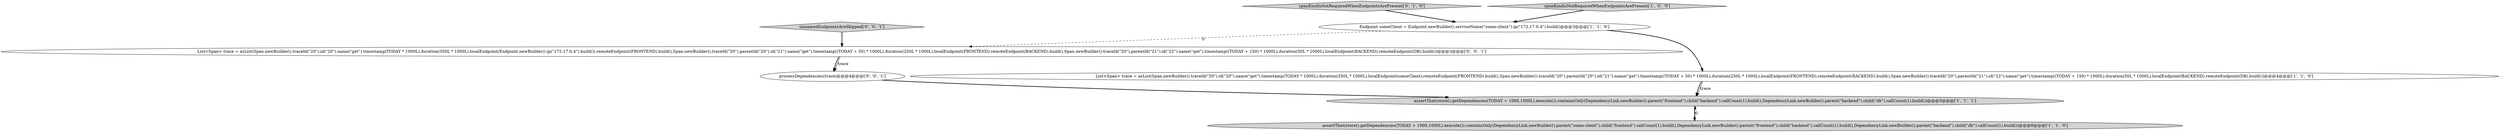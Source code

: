 digraph {
7 [style = filled, label = "processDependencies(trace)@@@4@@@['0', '0', '1']", fillcolor = white, shape = ellipse image = "AAA0AAABBB3BBB"];
6 [style = filled, label = "List<Span> trace = asList(Span.newBuilder().traceId(\"20\").id(\"20\").name(\"get\").timestamp(TODAY * 1000L).duration(350L * 1000L).localEndpoint(Endpoint.newBuilder().ip(\"172.17.0.4\").build()).remoteEndpoint(FRONTEND).build(),Span.newBuilder().traceId(\"20\").parentId(\"20\").id(\"21\").name(\"get\").timestamp((TODAY + 50) * 1000L).duration(250L * 1000L).localEndpoint(FRONTEND).remoteEndpoint(BACKEND).build(),Span.newBuilder().traceId(\"20\").parentId(\"21\").id(\"22\").name(\"get\").timestamp((TODAY + 150) * 1000L).duration(50L * 1000L).localEndpoint(BACKEND).remoteEndpoint(DB).build())@@@3@@@['0', '0', '1']", fillcolor = white, shape = ellipse image = "AAA0AAABBB3BBB"];
1 [style = filled, label = "assertThat(store().getDependencies(TODAY + 1000,1000L).execute()).containsOnly(DependencyLink.newBuilder().parent(\"frontend\").child(\"backend\").callCount(1).build(),DependencyLink.newBuilder().parent(\"backend\").child(\"db\").callCount(1).build())@@@5@@@['1', '1', '1']", fillcolor = lightgray, shape = ellipse image = "AAA0AAABBB1BBB"];
5 [style = filled, label = "spanKindIsNotRequiredWhenEndpointsArePresent['0', '1', '0']", fillcolor = lightgray, shape = diamond image = "AAA0AAABBB2BBB"];
3 [style = filled, label = "spanKindIsNotRequiredWhenEndpointsArePresent['1', '0', '0']", fillcolor = lightgray, shape = diamond image = "AAA0AAABBB1BBB"];
4 [style = filled, label = "List<Span> trace = asList(Span.newBuilder().traceId(\"20\").id(\"20\").name(\"get\").timestamp(TODAY * 1000L).duration(350L * 1000L).localEndpoint(someClient).remoteEndpoint(FRONTEND).build(),Span.newBuilder().traceId(\"20\").parentId(\"20\").id(\"21\").name(\"get\").timestamp((TODAY + 50) * 1000L).duration(250L * 1000L).localEndpoint(FRONTEND).remoteEndpoint(BACKEND).build(),Span.newBuilder().traceId(\"20\").parentId(\"21\").id(\"22\").name(\"get\").timestamp((TODAY + 150) * 1000L).duration(50L * 1000L).localEndpoint(BACKEND).remoteEndpoint(DB).build())@@@4@@@['1', '1', '0']", fillcolor = white, shape = ellipse image = "AAA0AAABBB1BBB"];
0 [style = filled, label = "Endpoint someClient = Endpoint.newBuilder().serviceName(\"some-client\").ip(\"172.17.0.4\").build()@@@3@@@['1', '1', '0']", fillcolor = white, shape = ellipse image = "AAA0AAABBB1BBB"];
8 [style = filled, label = "unnamedEndpointsAreSkipped['0', '0', '1']", fillcolor = lightgray, shape = diamond image = "AAA0AAABBB3BBB"];
2 [style = filled, label = "assertThat(store().getDependencies(TODAY + 1000,1000L).execute()).containsOnly(DependencyLink.newBuilder().parent(\"some-client\").child(\"frontend\").callCount(1).build(),DependencyLink.newBuilder().parent(\"frontend\").child(\"backend\").callCount(1).build(),DependencyLink.newBuilder().parent(\"backend\").child(\"db\").callCount(1).build())@@@6@@@['1', '1', '0']", fillcolor = lightgray, shape = ellipse image = "AAA0AAABBB1BBB"];
1->2 [style = bold, label=""];
4->1 [style = bold, label=""];
8->6 [style = bold, label=""];
7->1 [style = bold, label=""];
2->1 [style = dashed, label="0"];
4->1 [style = solid, label="trace"];
6->7 [style = bold, label=""];
5->0 [style = bold, label=""];
6->7 [style = solid, label="trace"];
0->4 [style = bold, label=""];
3->0 [style = bold, label=""];
0->6 [style = dashed, label="0"];
}
